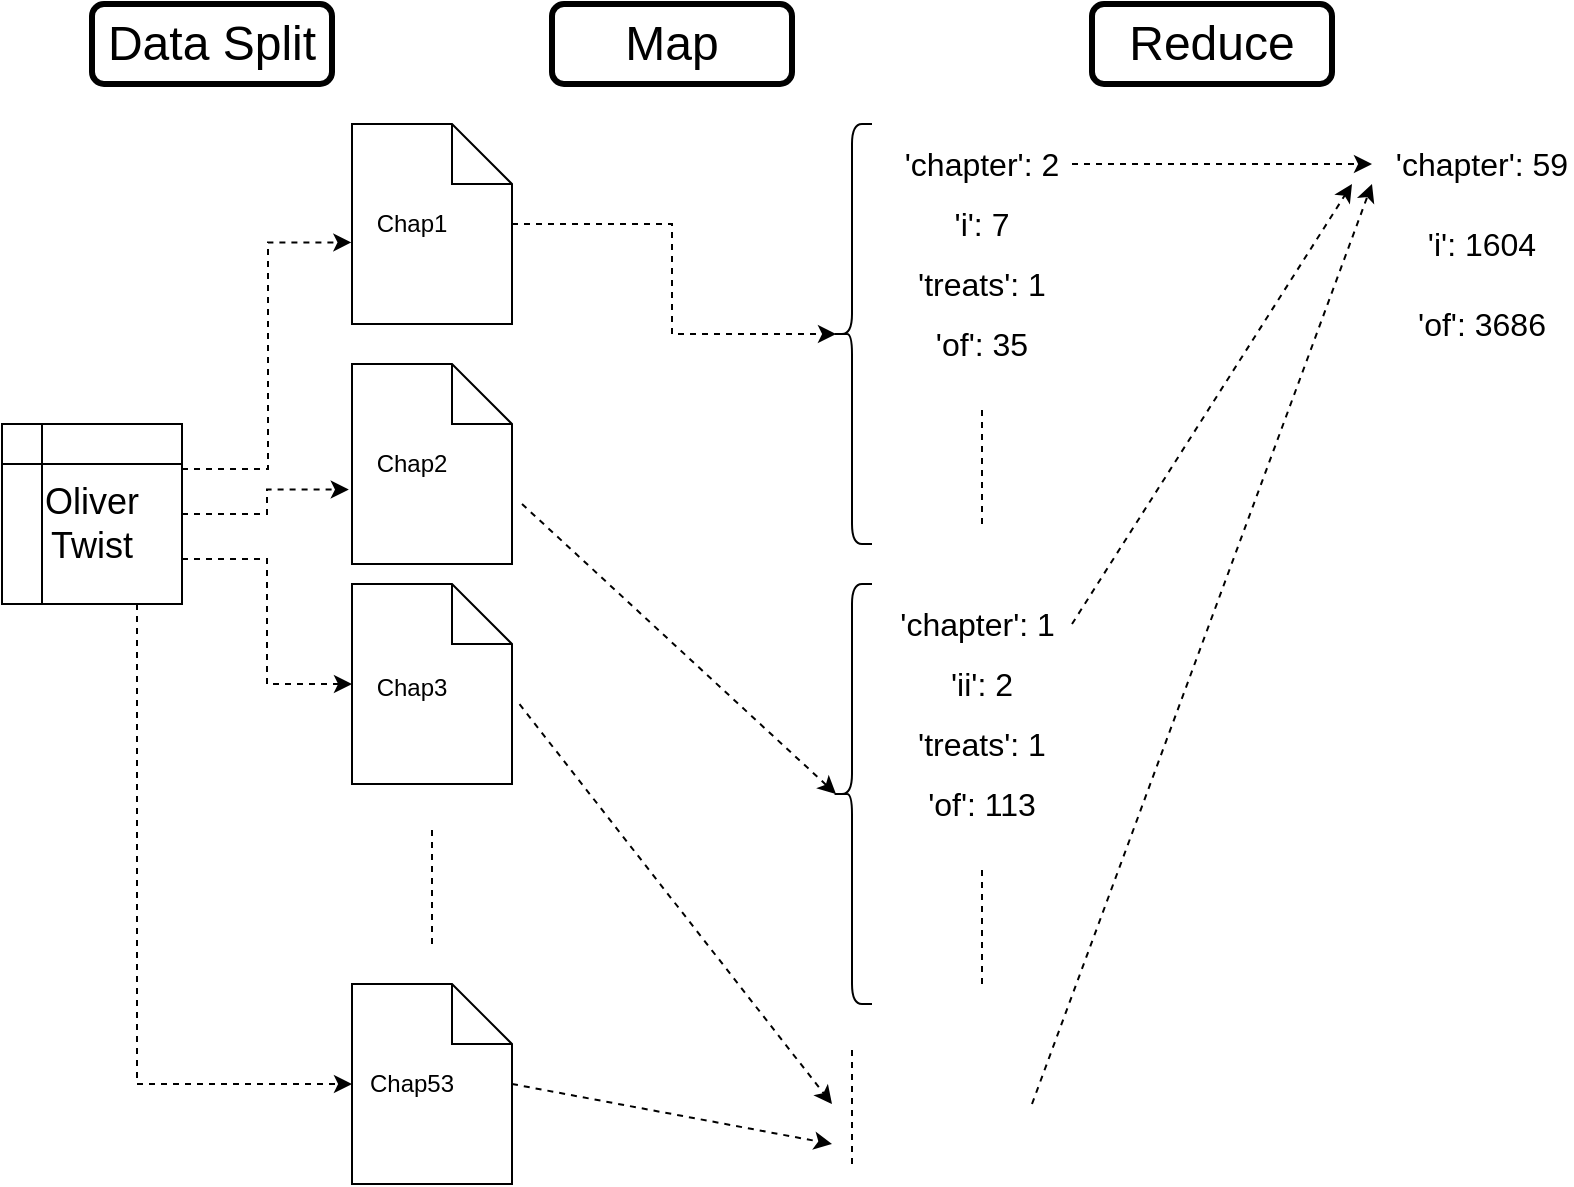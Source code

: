 <mxGraphModel dx="1280" dy="988" grid="1" gridSize="10" guides="1" tooltips="1" connect="1" arrows="1" fold="1" page="1" pageScale="1" pageWidth="850" pageHeight="1100" background="#ffffff"><root><mxCell id="0"/><mxCell id="1" parent="0"/><mxCell id="63" style="edgeStyle=orthogonalEdgeStyle;rounded=0;html=1;exitX=1;exitY=0.5;entryX=0.1;entryY=0.5;entryPerimeter=0;dashed=1;jettySize=auto;orthogonalLoop=1;" edge="1" parent="1" source="2" target="12"><mxGeometry relative="1" as="geometry"/></mxCell><mxCell id="2" value="" style="shape=note;whiteSpace=wrap;html=1;" vertex="1" parent="1"><mxGeometry x="180" y="70" width="80" height="100" as="geometry"/></mxCell><mxCell id="3" value="" style="shape=note;whiteSpace=wrap;html=1;" vertex="1" parent="1"><mxGeometry x="180" y="190" width="80" height="100" as="geometry"/></mxCell><mxCell id="4" value="" style="shape=note;whiteSpace=wrap;html=1;" vertex="1" parent="1"><mxGeometry x="180" y="300" width="80" height="100" as="geometry"/></mxCell><mxCell id="5" value="" style="shape=note;whiteSpace=wrap;html=1;" vertex="1" parent="1"><mxGeometry x="180" y="500" width="80" height="100" as="geometry"/></mxCell><mxCell id="6" value="" style="endArrow=none;dashed=1;html=1;" edge="1" parent="1"><mxGeometry width="50" height="50" relative="1" as="geometry"><mxPoint x="220" y="480" as="sourcePoint"/><mxPoint x="220" y="420" as="targetPoint"/></mxGeometry></mxCell><mxCell id="7" value="Chap1" style="text;html=1;strokeColor=none;fillColor=none;align=center;verticalAlign=middle;whiteSpace=wrap;rounded=0;" vertex="1" parent="1"><mxGeometry x="190" y="110" width="40" height="20" as="geometry"/></mxCell><mxCell id="8" value="Chap2" style="text;html=1;strokeColor=none;fillColor=none;align=center;verticalAlign=middle;whiteSpace=wrap;rounded=0;" vertex="1" parent="1"><mxGeometry x="190" y="230" width="40" height="20" as="geometry"/></mxCell><mxCell id="9" value="Chap3" style="text;html=1;strokeColor=none;fillColor=none;align=center;verticalAlign=middle;whiteSpace=wrap;rounded=0;" vertex="1" parent="1"><mxGeometry x="190" y="342" width="40" height="20" as="geometry"/></mxCell><mxCell id="10" value="Chap53" style="text;html=1;strokeColor=none;fillColor=none;align=center;verticalAlign=middle;whiteSpace=wrap;rounded=0;" vertex="1" parent="1"><mxGeometry x="190" y="540" width="40" height="20" as="geometry"/></mxCell><mxCell id="12" value="" style="shape=curlyBracket;whiteSpace=wrap;html=1;rounded=1;" vertex="1" parent="1"><mxGeometry x="420" y="70" width="20" height="210" as="geometry"/></mxCell><mxCell id="13" value="&lt;font style=&quot;font-size: 16px&quot;&gt;'chapter': 2&lt;/font&gt;" style="text;html=1;strokeColor=none;fillColor=none;align=center;verticalAlign=middle;whiteSpace=wrap;rounded=0;" vertex="1" parent="1"><mxGeometry x="450" y="80" width="90" height="20" as="geometry"/></mxCell><mxCell id="14" value="&lt;font style=&quot;font-size: 16px&quot;&gt;'i': 7&lt;/font&gt;" style="text;html=1;strokeColor=none;fillColor=none;align=center;verticalAlign=middle;whiteSpace=wrap;rounded=0;" vertex="1" parent="1"><mxGeometry x="450" y="110" width="90" height="20" as="geometry"/></mxCell><mxCell id="15" value="&lt;font style=&quot;font-size: 16px&quot;&gt;'treats': 1&lt;/font&gt;" style="text;html=1;strokeColor=none;fillColor=none;align=center;verticalAlign=middle;whiteSpace=wrap;rounded=0;" vertex="1" parent="1"><mxGeometry x="450" y="140" width="90" height="20" as="geometry"/></mxCell><mxCell id="16" value="&lt;font style=&quot;font-size: 16px&quot;&gt;'of': 35&lt;/font&gt;" style="text;html=1;strokeColor=none;fillColor=none;align=center;verticalAlign=middle;whiteSpace=wrap;rounded=0;" vertex="1" parent="1"><mxGeometry x="450" y="170" width="90" height="20" as="geometry"/></mxCell><mxCell id="19" value="" style="endArrow=none;dashed=1;html=1;" edge="1" parent="1"><mxGeometry width="50" height="50" relative="1" as="geometry"><mxPoint x="495" y="270" as="sourcePoint"/><mxPoint x="495" y="210" as="targetPoint"/></mxGeometry></mxCell><mxCell id="22" value="" style="shape=curlyBracket;whiteSpace=wrap;html=1;rounded=1;" vertex="1" parent="1"><mxGeometry x="420" y="300" width="20" height="210" as="geometry"/></mxCell><mxCell id="23" value="&lt;font style=&quot;font-size: 16px&quot;&gt;'chapter': 1&amp;nbsp;&lt;/font&gt;" style="text;html=1;strokeColor=none;fillColor=none;align=center;verticalAlign=middle;whiteSpace=wrap;rounded=0;" vertex="1" parent="1"><mxGeometry x="450" y="310" width="90" height="20" as="geometry"/></mxCell><mxCell id="24" value="&lt;font style=&quot;font-size: 16px&quot;&gt;'ii': 2&lt;/font&gt;" style="text;html=1;strokeColor=none;fillColor=none;align=center;verticalAlign=middle;whiteSpace=wrap;rounded=0;" vertex="1" parent="1"><mxGeometry x="450" y="340" width="90" height="20" as="geometry"/></mxCell><mxCell id="25" value="&lt;font style=&quot;font-size: 16px&quot;&gt;'treats': 1&lt;/font&gt;" style="text;html=1;strokeColor=none;fillColor=none;align=center;verticalAlign=middle;whiteSpace=wrap;rounded=0;" vertex="1" parent="1"><mxGeometry x="450" y="370" width="90" height="20" as="geometry"/></mxCell><mxCell id="26" value="&lt;font style=&quot;font-size: 16px&quot;&gt;'of': 113&lt;/font&gt;" style="text;html=1;strokeColor=none;fillColor=none;align=center;verticalAlign=middle;whiteSpace=wrap;rounded=0;" vertex="1" parent="1"><mxGeometry x="450" y="400" width="90" height="20" as="geometry"/></mxCell><mxCell id="27" value="" style="endArrow=none;dashed=1;html=1;" edge="1" parent="1"><mxGeometry width="50" height="50" relative="1" as="geometry"><mxPoint x="495" y="500" as="sourcePoint"/><mxPoint x="495" y="440" as="targetPoint"/></mxGeometry></mxCell><mxCell id="37" value="&lt;font style=&quot;font-size: 24px&quot;&gt;Map&lt;/font&gt;" style="shape=ext;rounded=1;html=1;whiteSpace=wrap;strokeWidth=3;" vertex="1" parent="1"><mxGeometry x="280" y="10" width="120" height="40" as="geometry"/></mxCell><mxCell id="41" value="&lt;font style=&quot;font-size: 24px&quot;&gt;Data Split&lt;/font&gt;" style="shape=ext;rounded=1;html=1;whiteSpace=wrap;strokeWidth=3;" vertex="1" parent="1"><mxGeometry x="50" y="10" width="120" height="40" as="geometry"/></mxCell><mxCell id="42" value="" style="endArrow=classic;html=1;dashed=1;" edge="1" parent="1"><mxGeometry width="50" height="50" relative="1" as="geometry"><mxPoint x="540" y="90" as="sourcePoint"/><mxPoint x="690" y="90" as="targetPoint"/></mxGeometry></mxCell><mxCell id="43" value="" style="endArrow=classic;html=1;exitX=1;exitY=0.5;dashed=1;" edge="1" parent="1" source="23"><mxGeometry width="50" height="50" relative="1" as="geometry"><mxPoint x="550" y="100" as="sourcePoint"/><mxPoint x="680" y="100" as="targetPoint"/></mxGeometry></mxCell><mxCell id="44" value="" style="endArrow=classic;html=1;dashed=1;" edge="1" parent="1"><mxGeometry width="50" height="50" relative="1" as="geometry"><mxPoint x="520" y="560" as="sourcePoint"/><mxPoint x="690" y="100" as="targetPoint"/></mxGeometry></mxCell><mxCell id="45" value="" style="endArrow=none;dashed=1;html=1;" edge="1" parent="1"><mxGeometry width="50" height="50" relative="1" as="geometry"><mxPoint x="430" y="590" as="sourcePoint"/><mxPoint x="430" y="530" as="targetPoint"/></mxGeometry></mxCell><mxCell id="47" value="" style="endArrow=classic;html=1;dashed=1;exitX=1.047;exitY=0.601;exitPerimeter=0;" edge="1" parent="1" source="4"><mxGeometry width="50" height="50" relative="1" as="geometry"><mxPoint x="270" y="360" as="sourcePoint"/><mxPoint x="420" y="560" as="targetPoint"/></mxGeometry></mxCell><mxCell id="48" value="" style="endArrow=classic;html=1;dashed=1;exitX=1;exitY=0.5;" edge="1" parent="1" source="5"><mxGeometry width="50" height="50" relative="1" as="geometry"><mxPoint x="270" y="560" as="sourcePoint"/><mxPoint x="420" y="580" as="targetPoint"/></mxGeometry></mxCell><mxCell id="49" value="&lt;font style=&quot;font-size: 24px&quot;&gt;Reduce&lt;/font&gt;" style="shape=ext;rounded=1;html=1;whiteSpace=wrap;strokeWidth=3;" vertex="1" parent="1"><mxGeometry x="550" y="10" width="120" height="40" as="geometry"/></mxCell><mxCell id="50" value="&lt;font style=&quot;font-size: 16px&quot;&gt;'chapter': 59&lt;/font&gt;" style="text;html=1;strokeColor=none;fillColor=none;align=center;verticalAlign=middle;whiteSpace=wrap;rounded=0;" vertex="1" parent="1"><mxGeometry x="700" y="80" width="90" height="20" as="geometry"/></mxCell><mxCell id="51" value="&lt;font style=&quot;font-size: 16px&quot;&gt;'i': 1604&lt;/font&gt;" style="text;html=1;strokeColor=none;fillColor=none;align=center;verticalAlign=middle;whiteSpace=wrap;rounded=0;" vertex="1" parent="1"><mxGeometry x="700" y="120" width="90" height="20" as="geometry"/></mxCell><mxCell id="52" value="&lt;font style=&quot;font-size: 16px&quot;&gt;'of': 3686&lt;/font&gt;" style="text;html=1;strokeColor=none;fillColor=none;align=center;verticalAlign=middle;whiteSpace=wrap;rounded=0;" vertex="1" parent="1"><mxGeometry x="700" y="160" width="90" height="20" as="geometry"/></mxCell><mxCell id="59" style="edgeStyle=orthogonalEdgeStyle;rounded=0;html=1;exitX=1;exitY=0.25;dashed=1;jettySize=auto;orthogonalLoop=1;entryX=-0.004;entryY=0.592;entryPerimeter=0;" edge="1" parent="1" source="53" target="2"><mxGeometry relative="1" as="geometry"><mxPoint x="130" y="130" as="targetPoint"/><Array as="points"><mxPoint x="138" y="243"/><mxPoint x="138" y="130"/></Array></mxGeometry></mxCell><mxCell id="60" style="edgeStyle=orthogonalEdgeStyle;rounded=0;html=1;exitX=1;exitY=0.75;entryX=0;entryY=0.5;dashed=1;jettySize=auto;orthogonalLoop=1;" edge="1" parent="1" source="53" target="4"><mxGeometry relative="1" as="geometry"/></mxCell><mxCell id="61" style="edgeStyle=orthogonalEdgeStyle;rounded=0;html=1;exitX=0.75;exitY=1;entryX=0;entryY=0.5;dashed=1;jettySize=auto;orthogonalLoop=1;" edge="1" parent="1" source="53" target="5"><mxGeometry relative="1" as="geometry"/></mxCell><mxCell id="62" style="edgeStyle=orthogonalEdgeStyle;rounded=0;html=1;exitX=1;exitY=0.5;entryX=-0.02;entryY=0.628;entryPerimeter=0;dashed=1;jettySize=auto;orthogonalLoop=1;" edge="1" parent="1" source="53" target="3"><mxGeometry relative="1" as="geometry"/></mxCell><mxCell id="53" value="" style="shape=internalStorage;whiteSpace=wrap;html=1;" vertex="1" parent="1"><mxGeometry x="5" y="220" width="90" height="90" as="geometry"/></mxCell><mxCell id="54" value="&lt;font style=&quot;font-size: 18px&quot;&gt;Oliver Twist&lt;/font&gt;" style="text;html=1;strokeColor=none;fillColor=none;align=center;verticalAlign=middle;whiteSpace=wrap;rounded=0;" vertex="1" parent="1"><mxGeometry x="30" y="260" width="40" height="20" as="geometry"/></mxCell><mxCell id="67" value="" style="endArrow=classic;html=1;dashed=1;entryX=0.1;entryY=0.5;entryPerimeter=0;" edge="1" parent="1" target="22"><mxGeometry width="50" height="50" relative="1" as="geometry"><mxPoint x="265" y="260" as="sourcePoint"/><mxPoint x="415" y="460" as="targetPoint"/></mxGeometry></mxCell></root></mxGraphModel>